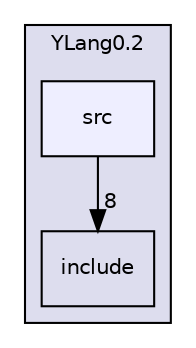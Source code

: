 digraph "YLang0.2/src" {
  compound=true
  node [ fontsize="10", fontname="Helvetica"];
  edge [ labelfontsize="10", labelfontname="Helvetica"];
  subgraph clusterdir_d4be365fe2e0b4448171d3d74dee1d20 {
    graph [ bgcolor="#ddddee", pencolor="black", label="YLang0.2" fontname="Helvetica", fontsize="10", URL="dir_d4be365fe2e0b4448171d3d74dee1d20.html"]
  dir_db5915e7b5fbe7a4b3893b9f4d0548b8 [shape=box label="include" URL="dir_db5915e7b5fbe7a4b3893b9f4d0548b8.html"];
  dir_d16b0df4b6a74fa9444d02b38b241228 [shape=box, label="src", style="filled", fillcolor="#eeeeff", pencolor="black", URL="dir_d16b0df4b6a74fa9444d02b38b241228.html"];
  }
  dir_d16b0df4b6a74fa9444d02b38b241228->dir_db5915e7b5fbe7a4b3893b9f4d0548b8 [headlabel="8", labeldistance=1.5 headhref="dir_000002_000001.html"];
}

